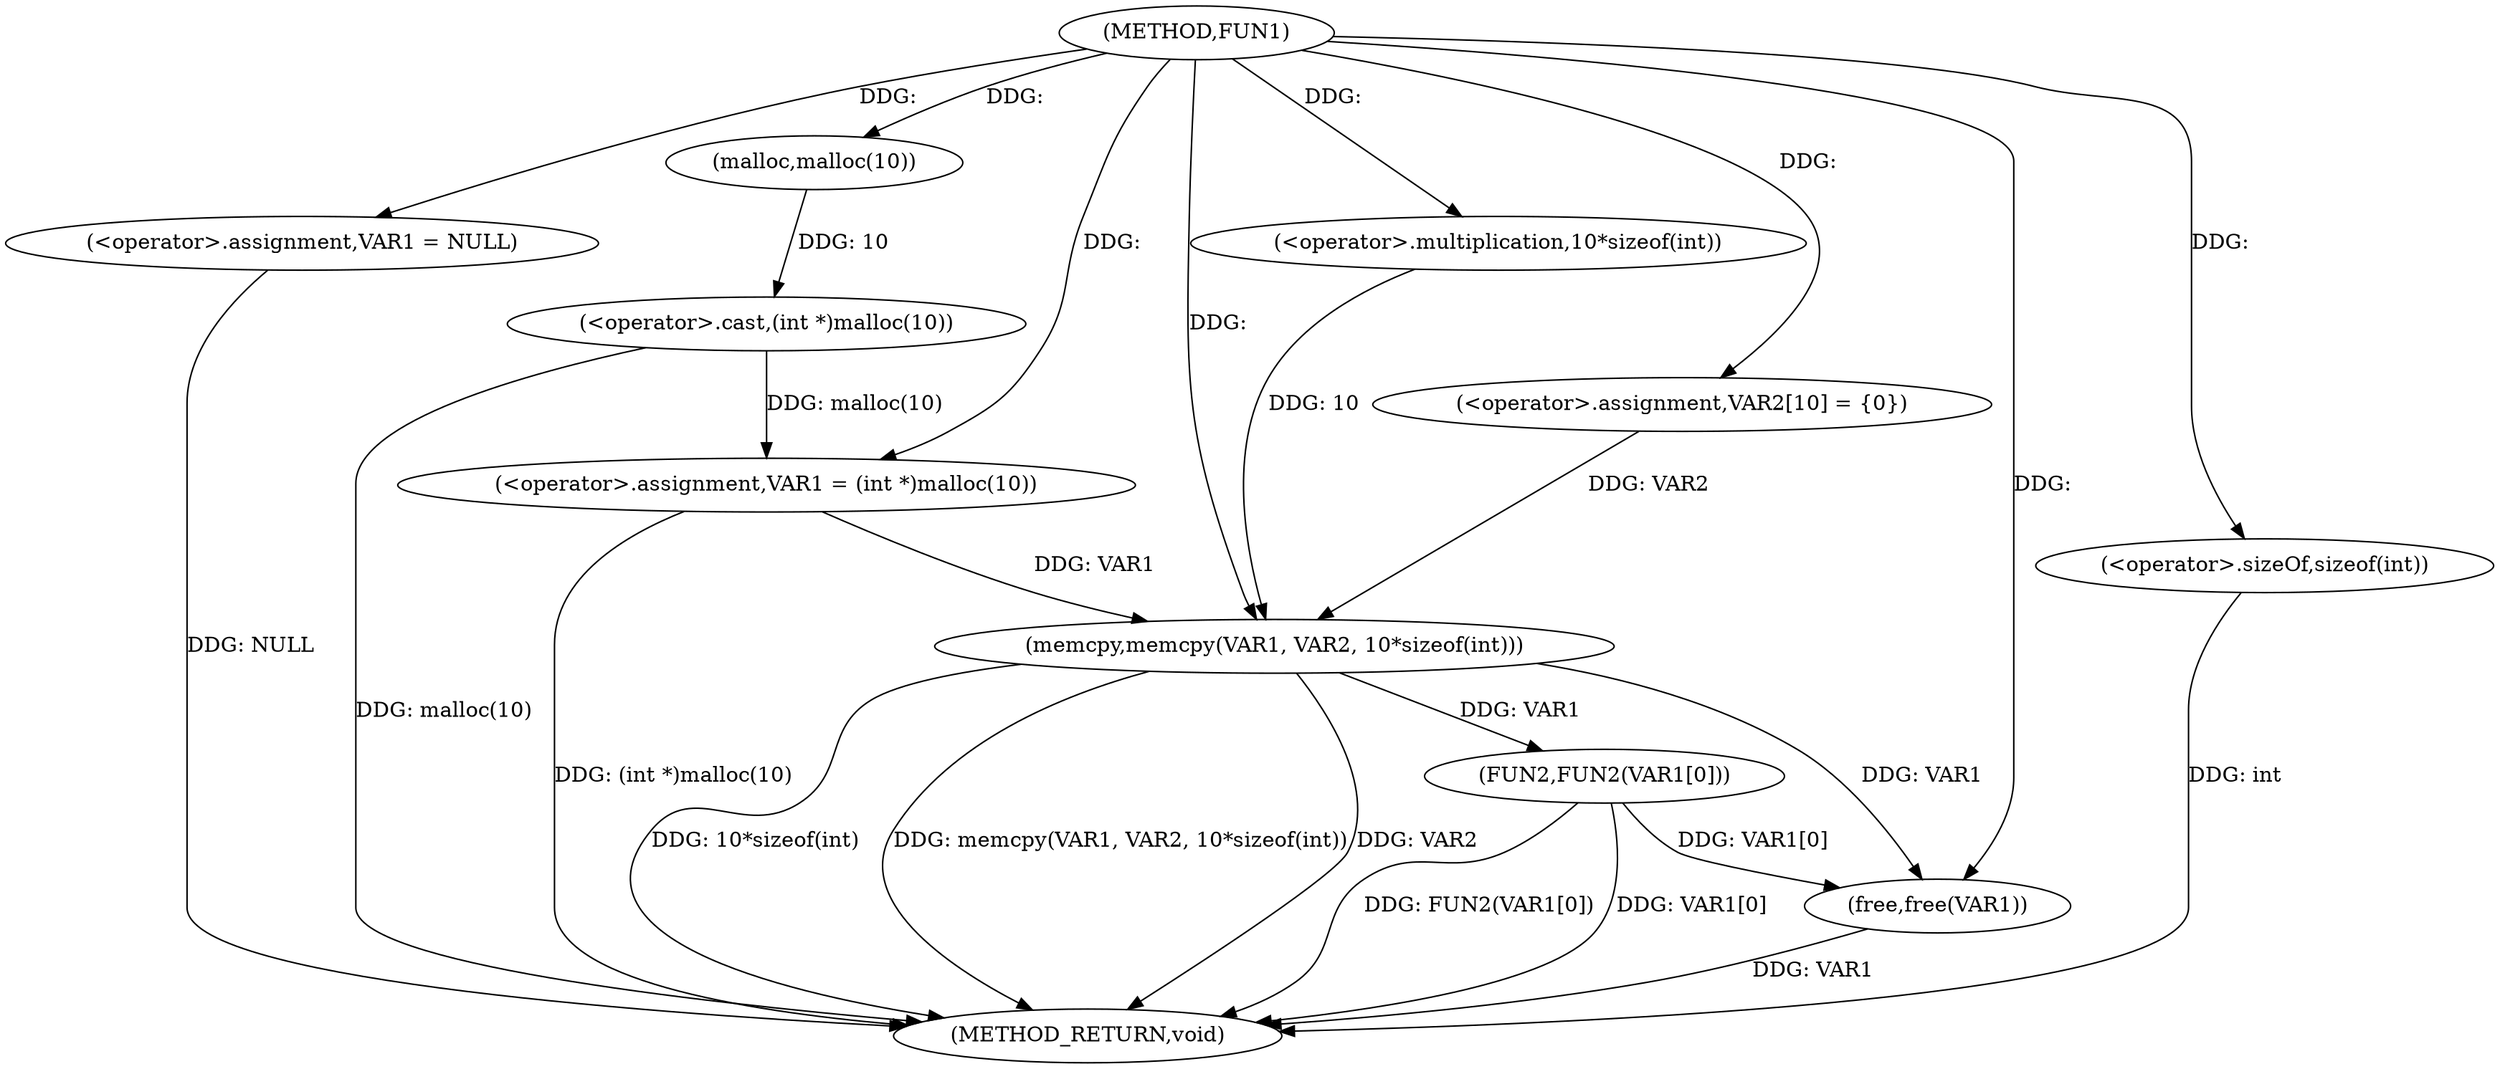 digraph FUN1 {  
"1000100" [label = "(METHOD,FUN1)" ]
"1000131" [label = "(METHOD_RETURN,void)" ]
"1000103" [label = "(<operator>.assignment,VAR1 = NULL)" ]
"1000108" [label = "(<operator>.assignment,VAR1 = (int *)malloc(10))" ]
"1000110" [label = "(<operator>.cast,(int *)malloc(10))" ]
"1000112" [label = "(malloc,malloc(10))" ]
"1000116" [label = "(<operator>.assignment,VAR2[10] = {0})" ]
"1000118" [label = "(memcpy,memcpy(VAR1, VAR2, 10*sizeof(int)))" ]
"1000121" [label = "(<operator>.multiplication,10*sizeof(int))" ]
"1000123" [label = "(<operator>.sizeOf,sizeof(int))" ]
"1000125" [label = "(FUN2,FUN2(VAR1[0]))" ]
"1000129" [label = "(free,free(VAR1))" ]
  "1000125" -> "1000131"  [ label = "DDG: FUN2(VAR1[0])"] 
  "1000103" -> "1000131"  [ label = "DDG: NULL"] 
  "1000118" -> "1000131"  [ label = "DDG: 10*sizeof(int)"] 
  "1000118" -> "1000131"  [ label = "DDG: memcpy(VAR1, VAR2, 10*sizeof(int))"] 
  "1000110" -> "1000131"  [ label = "DDG: malloc(10)"] 
  "1000123" -> "1000131"  [ label = "DDG: int"] 
  "1000129" -> "1000131"  [ label = "DDG: VAR1"] 
  "1000125" -> "1000131"  [ label = "DDG: VAR1[0]"] 
  "1000108" -> "1000131"  [ label = "DDG: (int *)malloc(10)"] 
  "1000118" -> "1000131"  [ label = "DDG: VAR2"] 
  "1000100" -> "1000103"  [ label = "DDG: "] 
  "1000110" -> "1000108"  [ label = "DDG: malloc(10)"] 
  "1000100" -> "1000108"  [ label = "DDG: "] 
  "1000112" -> "1000110"  [ label = "DDG: 10"] 
  "1000100" -> "1000112"  [ label = "DDG: "] 
  "1000100" -> "1000116"  [ label = "DDG: "] 
  "1000108" -> "1000118"  [ label = "DDG: VAR1"] 
  "1000100" -> "1000118"  [ label = "DDG: "] 
  "1000116" -> "1000118"  [ label = "DDG: VAR2"] 
  "1000121" -> "1000118"  [ label = "DDG: 10"] 
  "1000100" -> "1000121"  [ label = "DDG: "] 
  "1000100" -> "1000123"  [ label = "DDG: "] 
  "1000118" -> "1000125"  [ label = "DDG: VAR1"] 
  "1000125" -> "1000129"  [ label = "DDG: VAR1[0]"] 
  "1000118" -> "1000129"  [ label = "DDG: VAR1"] 
  "1000100" -> "1000129"  [ label = "DDG: "] 
}
